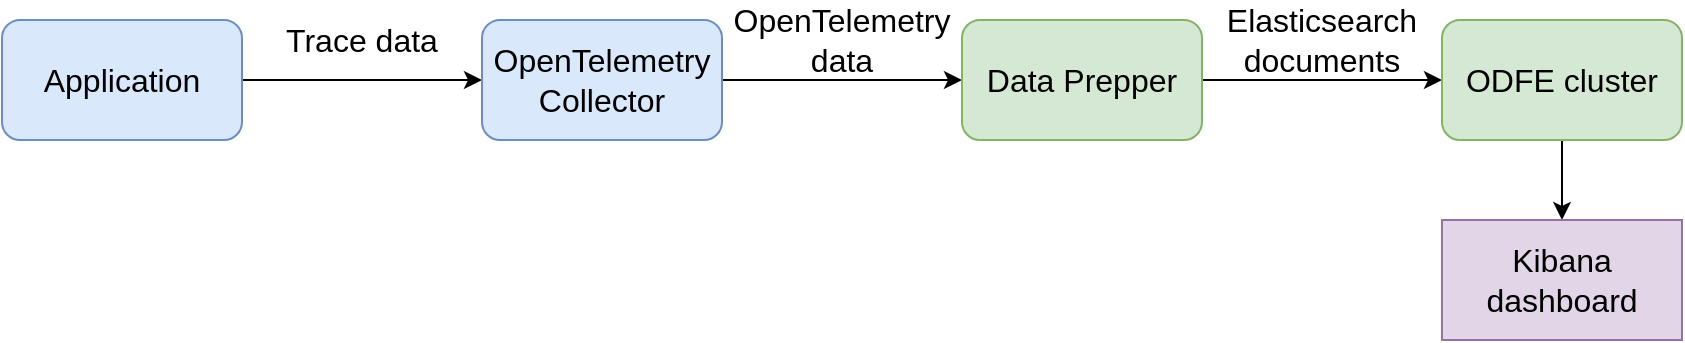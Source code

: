 <mxfile version="13.10.0" type="device"><diagram id="HFMyMVgqT-aEfhmvL3X9" name="Page-1"><mxGraphModel dx="833" dy="559" grid="1" gridSize="10" guides="1" tooltips="1" connect="1" arrows="1" fold="1" page="1" pageScale="1" pageWidth="850" pageHeight="1100" math="0" shadow="0"><root><mxCell id="0"/><mxCell id="1" parent="0"/><mxCell id="-0t44qJA_fXDD2q0mWsd-6" value="" style="edgeStyle=orthogonalEdgeStyle;rounded=0;orthogonalLoop=1;jettySize=auto;html=1;fontSize=16;" parent="1" source="-0t44qJA_fXDD2q0mWsd-1" target="-0t44qJA_fXDD2q0mWsd-2" edge="1"><mxGeometry relative="1" as="geometry"/></mxCell><mxCell id="-0t44qJA_fXDD2q0mWsd-1" value="Application" style="rounded=1;whiteSpace=wrap;html=1;fillColor=#dae8fc;strokeColor=#6c8ebf;fontSize=16;" parent="1" vertex="1"><mxGeometry x="40" y="180" width="120" height="60" as="geometry"/></mxCell><mxCell id="-0t44qJA_fXDD2q0mWsd-8" value="" style="edgeStyle=orthogonalEdgeStyle;rounded=0;orthogonalLoop=1;jettySize=auto;html=1;fontSize=16;" parent="1" source="-0t44qJA_fXDD2q0mWsd-2" target="-0t44qJA_fXDD2q0mWsd-3" edge="1"><mxGeometry relative="1" as="geometry"/></mxCell><mxCell id="-0t44qJA_fXDD2q0mWsd-2" value="OpenTelemetry Collector" style="rounded=1;whiteSpace=wrap;html=1;fillColor=#dae8fc;strokeColor=#6c8ebf;fontSize=16;" parent="1" vertex="1"><mxGeometry x="280" y="180" width="120" height="60" as="geometry"/></mxCell><mxCell id="-0t44qJA_fXDD2q0mWsd-9" value="" style="edgeStyle=orthogonalEdgeStyle;rounded=0;orthogonalLoop=1;jettySize=auto;html=1;fontSize=16;" parent="1" source="-0t44qJA_fXDD2q0mWsd-3" target="-0t44qJA_fXDD2q0mWsd-4" edge="1"><mxGeometry relative="1" as="geometry"/></mxCell><mxCell id="-0t44qJA_fXDD2q0mWsd-3" value="Data Prepper" style="rounded=1;whiteSpace=wrap;html=1;fillColor=#d5e8d4;strokeColor=#82b366;fontSize=16;" parent="1" vertex="1"><mxGeometry x="520" y="180" width="120" height="60" as="geometry"/></mxCell><mxCell id="-0t44qJA_fXDD2q0mWsd-17" value="" style="edgeStyle=orthogonalEdgeStyle;rounded=0;orthogonalLoop=1;jettySize=auto;html=1;fontSize=16;" parent="1" source="-0t44qJA_fXDD2q0mWsd-4" target="-0t44qJA_fXDD2q0mWsd-16" edge="1"><mxGeometry relative="1" as="geometry"/></mxCell><mxCell id="-0t44qJA_fXDD2q0mWsd-4" value="ODFE cluster" style="rounded=1;whiteSpace=wrap;html=1;fillColor=#d5e8d4;strokeColor=#82b366;fontSize=16;" parent="1" vertex="1"><mxGeometry x="760" y="180" width="120" height="60" as="geometry"/></mxCell><mxCell id="-0t44qJA_fXDD2q0mWsd-11" value="Trace data" style="text;html=1;strokeColor=none;fillColor=none;align=center;verticalAlign=middle;whiteSpace=wrap;rounded=0;fontSize=16;" parent="1" vertex="1"><mxGeometry x="160" y="170" width="120" height="40" as="geometry"/></mxCell><mxCell id="-0t44qJA_fXDD2q0mWsd-14" value="OpenTelemetry data" style="text;html=1;strokeColor=none;fillColor=none;align=center;verticalAlign=middle;whiteSpace=wrap;rounded=0;fontSize=16;" parent="1" vertex="1"><mxGeometry x="400" y="170" width="120" height="40" as="geometry"/></mxCell><mxCell id="-0t44qJA_fXDD2q0mWsd-15" value="Elasticsearch documents" style="text;html=1;strokeColor=none;fillColor=none;align=center;verticalAlign=middle;whiteSpace=wrap;rounded=0;fontSize=16;" parent="1" vertex="1"><mxGeometry x="640" y="170" width="120" height="40" as="geometry"/></mxCell><mxCell id="-0t44qJA_fXDD2q0mWsd-16" value="Kibana dashboard" style="rounded=0;whiteSpace=wrap;html=1;fillColor=#e1d5e7;strokeColor=#9673a6;fontSize=16;" parent="1" vertex="1"><mxGeometry x="760" y="280" width="120" height="60" as="geometry"/></mxCell></root></mxGraphModel></diagram></mxfile>